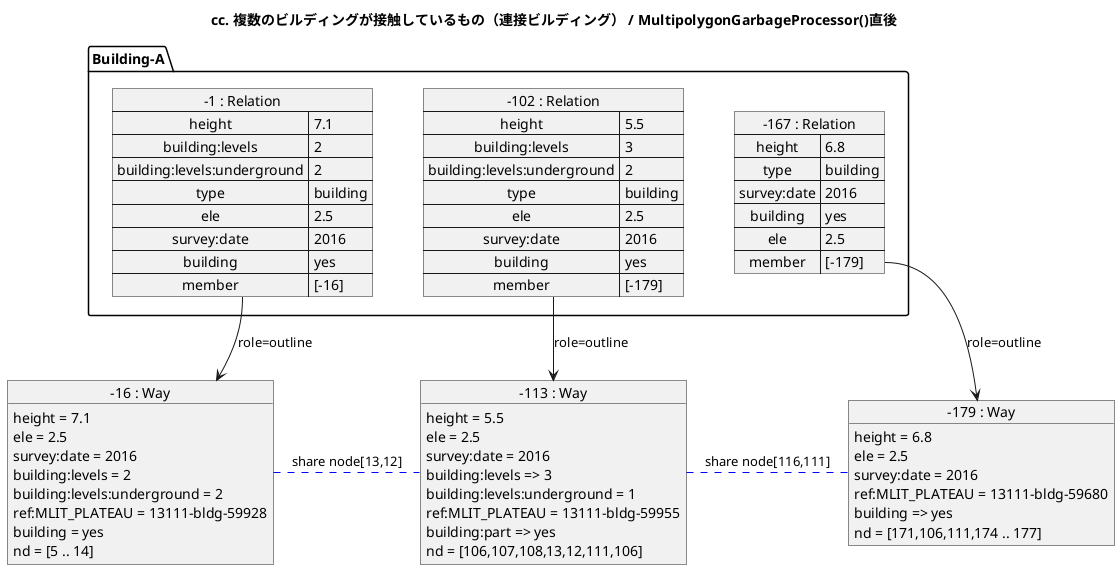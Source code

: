 ﻿@startuml
title cc. 複数のビルディングが接触しているもの（連接ビルディング） / MultipolygonGarbageProcessor()直後

object "-16 : Way" as Way_16 {
  height = 7.1
  ele = 2.5
  survey:date = 2016
  building:levels = 2
  building:levels:underground = 2
  ref:MLIT_PLATEAU = 13111-bldg-59928
  building = yes
  nd = [5 .. 14]
}
object "-179 : Way" as Way_179 {
  height = 6.8
  ele = 2.5
  survey:date = 2016
  ref:MLIT_PLATEAU = 13111-bldg-59680
  building => yes
  nd = [171,106,111,174 .. 177]
}
object "-113 : Way" as Way_113 {
  height = 5.5
  ele = 2.5
  survey:date = 2016
  building:levels => 3
  building:levels:underground = 1
  ref:MLIT_PLATEAU = 13111-bldg-59955
  building:part => yes
  nd = [106,107,108,13,12,111,106]
}

Way_16 .[#blue] Way_113 : share node[13,12]
Way_113 .[#blue] Way_179 : share node[116,111]

package Building-A {
  map "-167 : Relation" as Relation_167 {
    height => 6.8
    type => building
    survey:date => 2016
    building => yes
    ele => 2.5
    member => [-179]
  }
  Relation_167::member --> Way_179	: role=outline

  map "-102 : Relation" as Relation_102 {
    height => 5.5
    building:levels => 3
    building:levels:underground => 2
    type => building
    ele => 2.5
    survey:date => 2016
    building => yes
    member => [-179]
  }
  Relation_102::member --> Way_113	: role=outline

  map "-1 : Relation" as Relation_1 {
    height => 7.1
    building:levels => 2
    building:levels:underground => 2
    type => building
    ele => 2.5
    survey:date => 2016
    building => yes
    member => [-16]
  }
  Relation_1::member --> Way_16	: role=outline
}
@enduml
